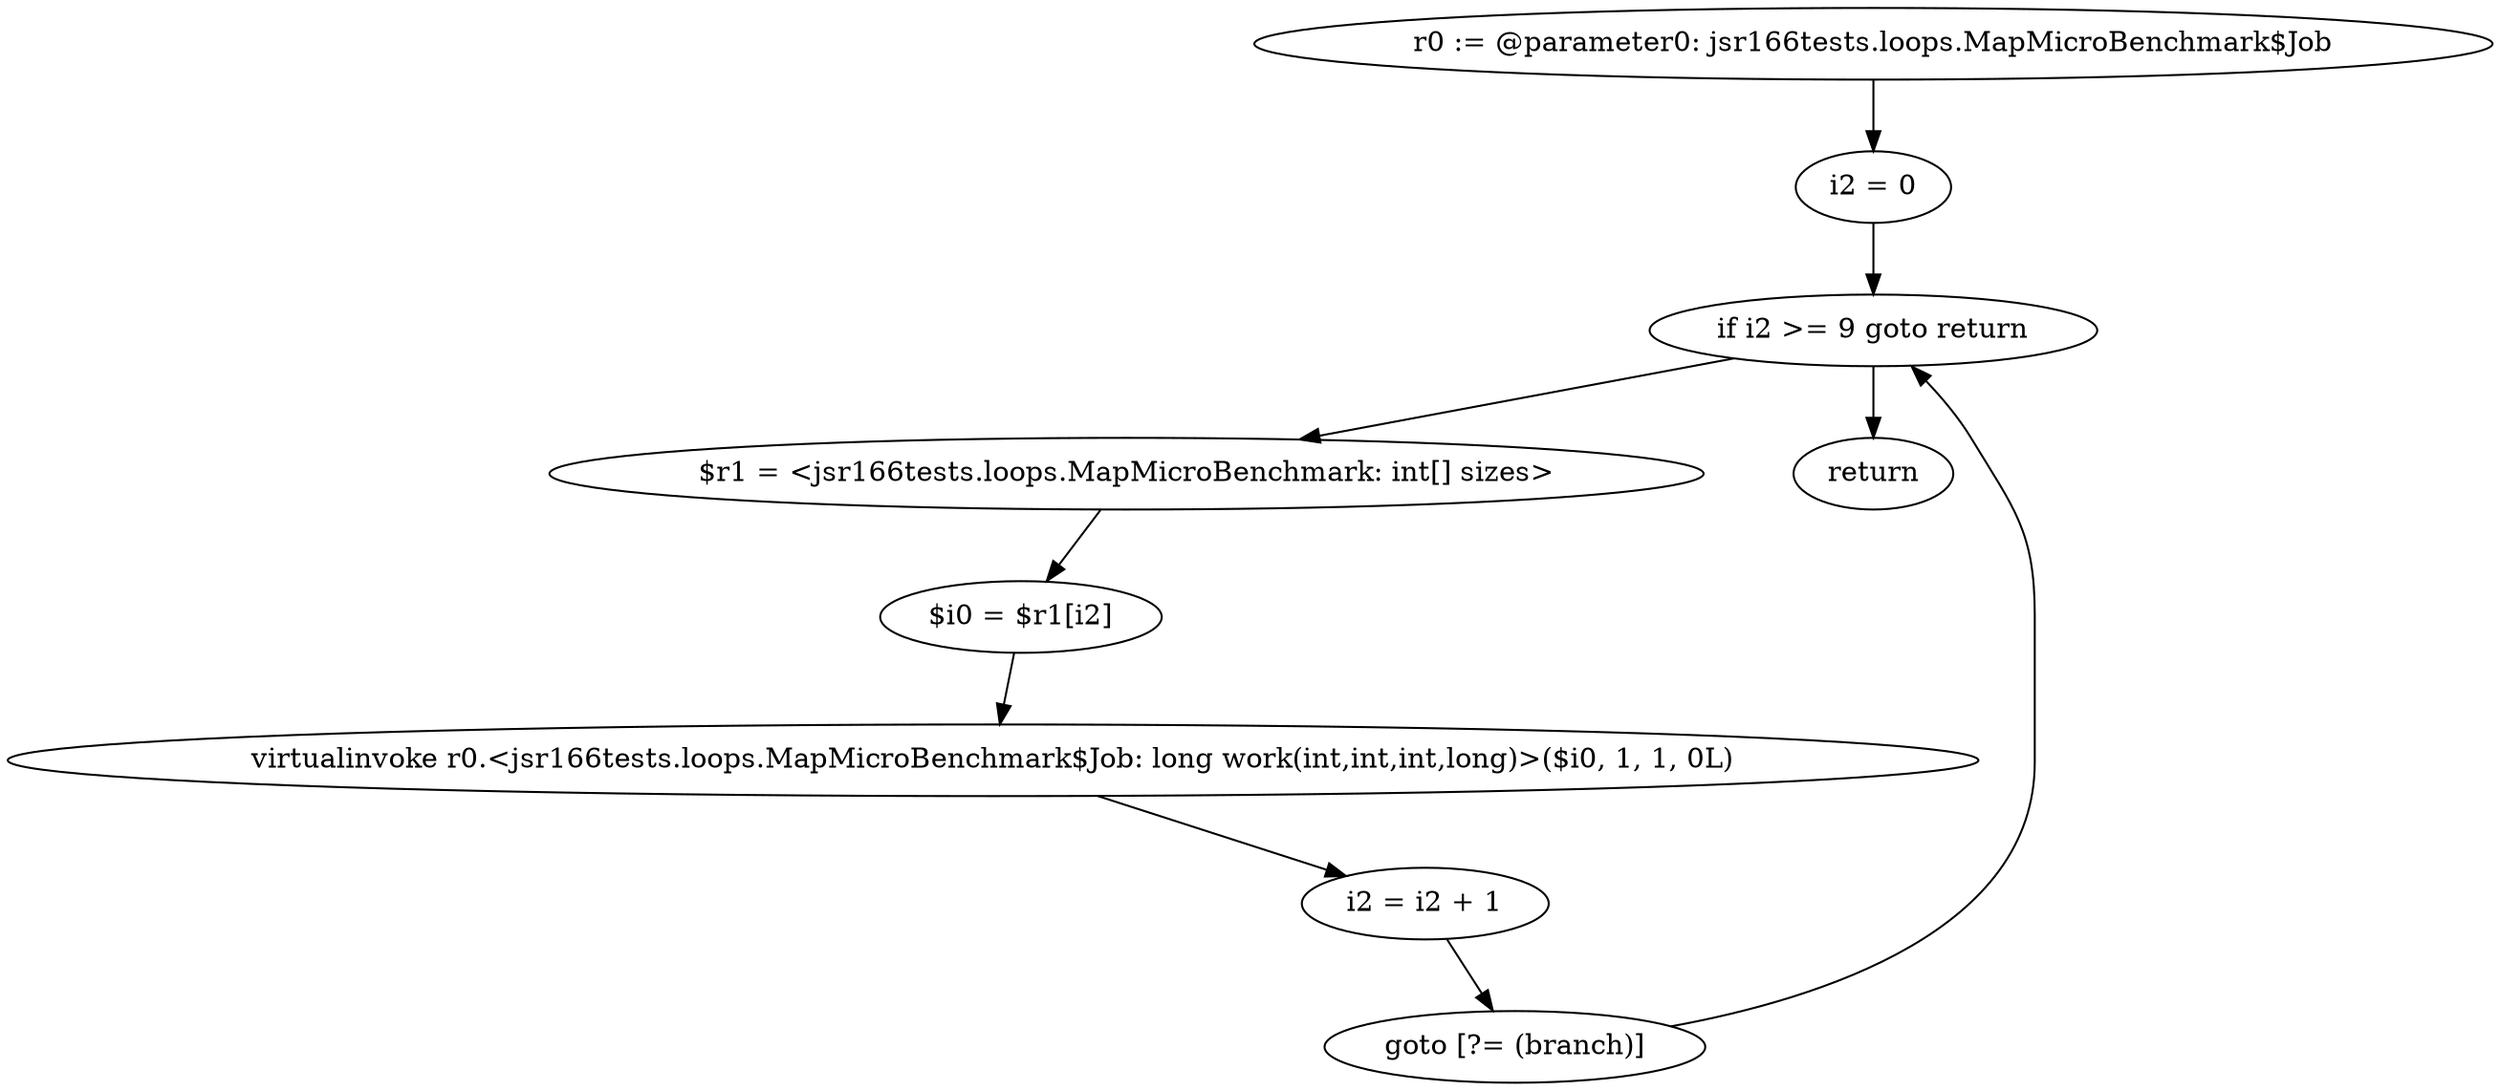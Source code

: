 digraph "unitGraph" {
    "r0 := @parameter0: jsr166tests.loops.MapMicroBenchmark$Job"
    "i2 = 0"
    "if i2 >= 9 goto return"
    "$r1 = <jsr166tests.loops.MapMicroBenchmark: int[] sizes>"
    "$i0 = $r1[i2]"
    "virtualinvoke r0.<jsr166tests.loops.MapMicroBenchmark$Job: long work(int,int,int,long)>($i0, 1, 1, 0L)"
    "i2 = i2 + 1"
    "goto [?= (branch)]"
    "return"
    "r0 := @parameter0: jsr166tests.loops.MapMicroBenchmark$Job"->"i2 = 0";
    "i2 = 0"->"if i2 >= 9 goto return";
    "if i2 >= 9 goto return"->"$r1 = <jsr166tests.loops.MapMicroBenchmark: int[] sizes>";
    "if i2 >= 9 goto return"->"return";
    "$r1 = <jsr166tests.loops.MapMicroBenchmark: int[] sizes>"->"$i0 = $r1[i2]";
    "$i0 = $r1[i2]"->"virtualinvoke r0.<jsr166tests.loops.MapMicroBenchmark$Job: long work(int,int,int,long)>($i0, 1, 1, 0L)";
    "virtualinvoke r0.<jsr166tests.loops.MapMicroBenchmark$Job: long work(int,int,int,long)>($i0, 1, 1, 0L)"->"i2 = i2 + 1";
    "i2 = i2 + 1"->"goto [?= (branch)]";
    "goto [?= (branch)]"->"if i2 >= 9 goto return";
}
